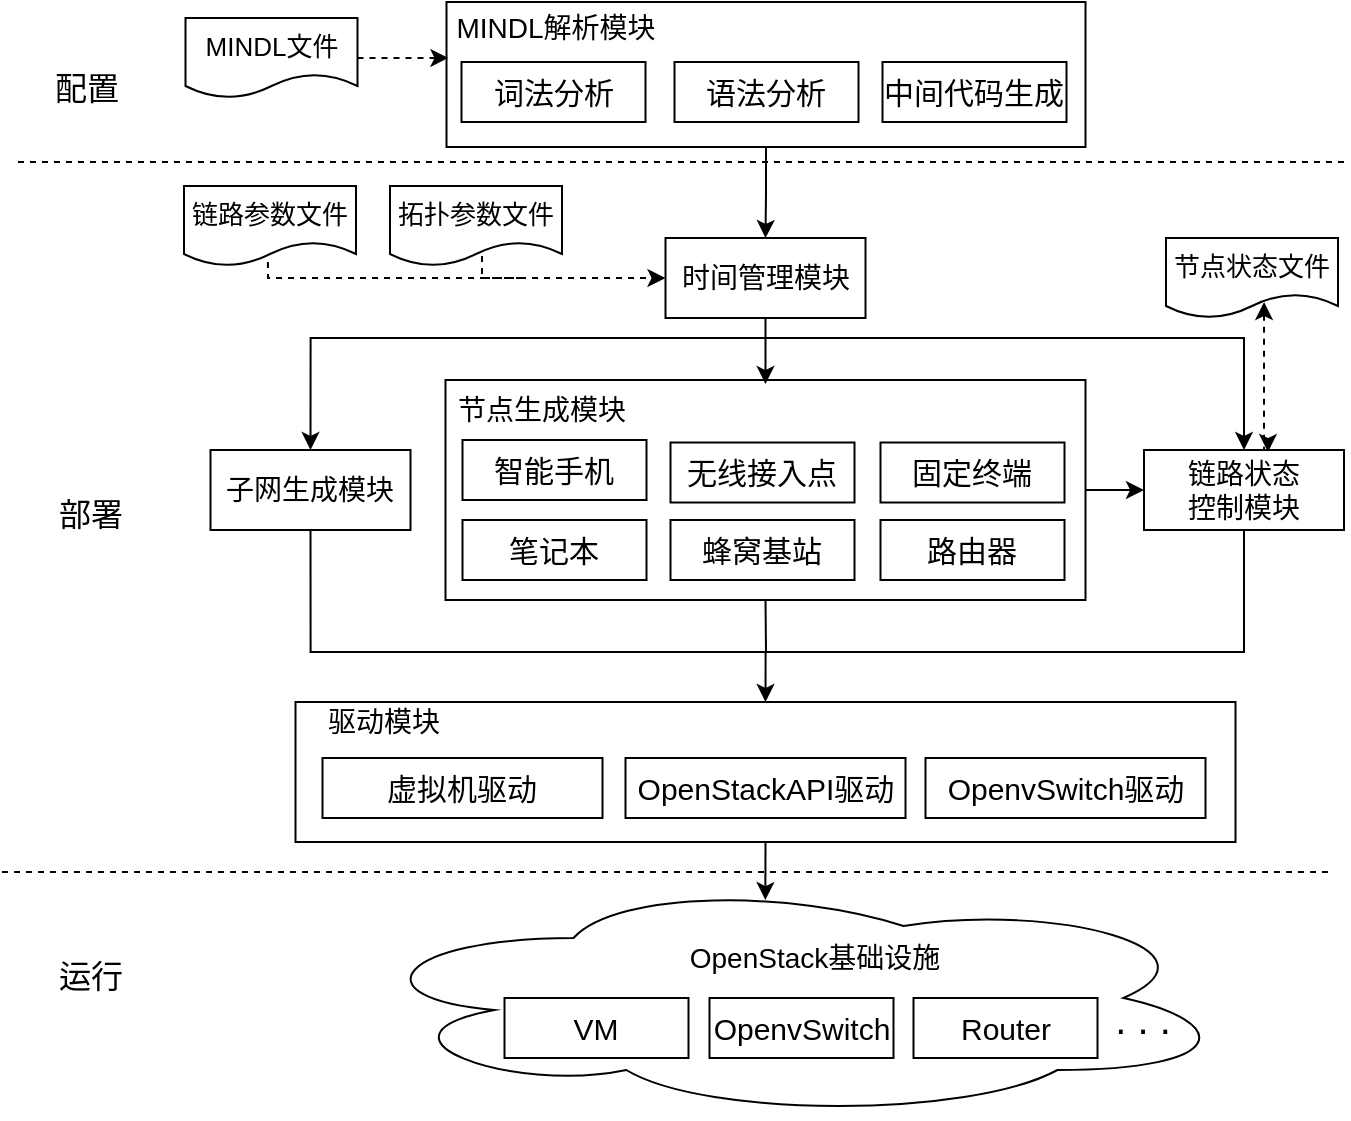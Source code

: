 <mxfile version="12.9.4" type="github" pages="3">
  <diagram id="0fftqB5SDdim5vXBRDft" name="原型系统架构">
    <mxGraphModel dx="1773" dy="467" grid="0" gridSize="10" guides="1" tooltips="1" connect="1" arrows="1" fold="1" page="1" pageScale="1" pageWidth="827" pageHeight="1169" math="0" shadow="0">
      <root>
        <mxCell id="uDjTmPQQSBD_klyHRm6x-0" />
        <mxCell id="uDjTmPQQSBD_klyHRm6x-1" parent="uDjTmPQQSBD_klyHRm6x-0" />
        <mxCell id="mweEFtc_OPY3hvF9jhtb-4" value="30" style="rounded=0;whiteSpace=wrap;html=1;" parent="uDjTmPQQSBD_klyHRm6x-1" vertex="1">
          <mxGeometry x="1.25" y="287" width="319.5" height="72.5" as="geometry" />
        </mxCell>
        <mxCell id="f7dFB7Q2NZbKy9rVOQps-11" value="&lt;font style=&quot;font-size: 14px;&quot;&gt;MINDL解析模块&lt;/font&gt;" style="text;html=1;strokeColor=none;fillColor=none;align=center;verticalAlign=middle;whiteSpace=wrap;rounded=0;fontSize=14;" parent="uDjTmPQQSBD_klyHRm6x-1" vertex="1">
          <mxGeometry x="1.25" y="290" width="110" height="20" as="geometry" />
        </mxCell>
        <mxCell id="f7dFB7Q2NZbKy9rVOQps-12" value="&lt;span style=&quot;font-size: 15px&quot;&gt;词法分析&lt;/span&gt;" style="rounded=0;whiteSpace=wrap;html=1;" parent="uDjTmPQQSBD_klyHRm6x-1" vertex="1">
          <mxGeometry x="8.75" y="317" width="92" height="30" as="geometry" />
        </mxCell>
        <mxCell id="f7dFB7Q2NZbKy9rVOQps-13" value="&lt;span style=&quot;font-size: 15px&quot;&gt;语法分析&lt;/span&gt;" style="rounded=0;whiteSpace=wrap;html=1;" parent="uDjTmPQQSBD_klyHRm6x-1" vertex="1">
          <mxGeometry x="115.25" y="317" width="92" height="30" as="geometry" />
        </mxCell>
        <mxCell id="f7dFB7Q2NZbKy9rVOQps-14" value="&lt;span style=&quot;font-size: 15px&quot;&gt;中间代码生成&lt;/span&gt;" style="rounded=0;whiteSpace=wrap;html=1;" parent="uDjTmPQQSBD_klyHRm6x-1" vertex="1">
          <mxGeometry x="219.25" y="317" width="92" height="30" as="geometry" />
        </mxCell>
        <mxCell id="7mkOXnwgCXkOqVYvT2A3-25" style="edgeStyle=orthogonalEdgeStyle;rounded=0;orthogonalLoop=1;jettySize=auto;html=1;exitX=1;exitY=0.5;exitDx=0;exitDy=0;entryX=0;entryY=0.5;entryDx=0;entryDy=0;" parent="uDjTmPQQSBD_klyHRm6x-1" source="izRDwZDjz-BiOcL_oanG-0" target="mweEFtc_OPY3hvF9jhtb-24" edge="1">
          <mxGeometry relative="1" as="geometry" />
        </mxCell>
        <mxCell id="7mkOXnwgCXkOqVYvT2A3-54" style="edgeStyle=orthogonalEdgeStyle;rounded=0;orthogonalLoop=1;jettySize=auto;html=1;exitX=0.5;exitY=1;exitDx=0;exitDy=0;startArrow=none;startFill=0;endArrow=none;endFill=0;fontSize=13;" parent="uDjTmPQQSBD_klyHRm6x-1" source="izRDwZDjz-BiOcL_oanG-0" edge="1">
          <mxGeometry relative="1" as="geometry">
            <mxPoint x="161" y="612" as="targetPoint" />
          </mxGeometry>
        </mxCell>
        <mxCell id="izRDwZDjz-BiOcL_oanG-0" value="" style="rounded=0;whiteSpace=wrap;html=1;" parent="uDjTmPQQSBD_klyHRm6x-1" vertex="1">
          <mxGeometry x="0.75" y="476" width="320" height="110" as="geometry" />
        </mxCell>
        <mxCell id="7mkOXnwgCXkOqVYvT2A3-60" style="edgeStyle=orthogonalEdgeStyle;rounded=0;orthogonalLoop=1;jettySize=auto;html=1;exitX=0.5;exitY=1;exitDx=0;exitDy=0;entryX=0.5;entryY=0;entryDx=0;entryDy=0;startArrow=none;startFill=0;endArrow=classic;endFill=1;fontSize=13;" parent="uDjTmPQQSBD_klyHRm6x-1" source="izRDwZDjz-BiOcL_oanG-1" target="mweEFtc_OPY3hvF9jhtb-28" edge="1">
          <mxGeometry relative="1" as="geometry">
            <Array as="points">
              <mxPoint x="-67" y="612" />
              <mxPoint x="161" y="612" />
            </Array>
          </mxGeometry>
        </mxCell>
        <mxCell id="izRDwZDjz-BiOcL_oanG-1" value="子网生成模块" style="rounded=0;whiteSpace=wrap;html=1;fontSize=14;" parent="uDjTmPQQSBD_klyHRm6x-1" vertex="1">
          <mxGeometry x="-116.75" y="511" width="100" height="40" as="geometry" />
        </mxCell>
        <mxCell id="7mkOXnwgCXkOqVYvT2A3-39" style="edgeStyle=orthogonalEdgeStyle;rounded=0;orthogonalLoop=1;jettySize=auto;html=1;exitX=0.488;exitY=0.95;exitDx=0;exitDy=0;dashed=1;fontSize=13;endArrow=none;endFill=0;exitPerimeter=0;" parent="uDjTmPQQSBD_klyHRm6x-1" source="mweEFtc_OPY3hvF9jhtb-6" edge="1">
          <mxGeometry relative="1" as="geometry">
            <mxPoint x="39" y="425" as="targetPoint" />
            <mxPoint x="-48" y="425" as="sourcePoint" />
            <Array as="points">
              <mxPoint x="-88" y="425" />
            </Array>
          </mxGeometry>
        </mxCell>
        <mxCell id="mweEFtc_OPY3hvF9jhtb-6" value="链路参数文件" style="shape=document;whiteSpace=wrap;html=1;boundedLbl=1;fontSize=13;" parent="uDjTmPQQSBD_klyHRm6x-1" vertex="1">
          <mxGeometry x="-130" y="379" width="86" height="40" as="geometry" />
        </mxCell>
        <mxCell id="mweEFtc_OPY3hvF9jhtb-49" style="edgeStyle=orthogonalEdgeStyle;rounded=0;orthogonalLoop=1;jettySize=auto;html=1;exitX=1;exitY=0.5;exitDx=0;exitDy=0;entryX=0.003;entryY=0.386;entryDx=0;entryDy=0;entryPerimeter=0;fontSize=14;dashed=1;" parent="uDjTmPQQSBD_klyHRm6x-1" source="mweEFtc_OPY3hvF9jhtb-7" target="mweEFtc_OPY3hvF9jhtb-4" edge="1">
          <mxGeometry relative="1" as="geometry" />
        </mxCell>
        <mxCell id="mweEFtc_OPY3hvF9jhtb-7" value="&lt;font style=&quot;font-size: 13px;&quot;&gt;MINDL文件&lt;/font&gt;" style="shape=document;whiteSpace=wrap;html=1;boundedLbl=1;fontSize=13;" parent="uDjTmPQQSBD_klyHRm6x-1" vertex="1">
          <mxGeometry x="-129.25" y="295" width="86" height="40" as="geometry" />
        </mxCell>
        <mxCell id="7mkOXnwgCXkOqVYvT2A3-38" style="edgeStyle=orthogonalEdgeStyle;rounded=0;orthogonalLoop=1;jettySize=auto;html=1;exitX=0.535;exitY=0.875;exitDx=0;exitDy=0;entryX=0;entryY=0.5;entryDx=0;entryDy=0;dashed=1;fontSize=13;exitPerimeter=0;" parent="uDjTmPQQSBD_klyHRm6x-1" source="mweEFtc_OPY3hvF9jhtb-9" target="mweEFtc_OPY3hvF9jhtb-23" edge="1">
          <mxGeometry relative="1" as="geometry">
            <Array as="points">
              <mxPoint x="19" y="425" />
            </Array>
          </mxGeometry>
        </mxCell>
        <mxCell id="mweEFtc_OPY3hvF9jhtb-9" value="拓扑参数文件" style="shape=document;whiteSpace=wrap;html=1;boundedLbl=1;fontSize=13;" parent="uDjTmPQQSBD_klyHRm6x-1" vertex="1">
          <mxGeometry x="-27" y="379" width="86" height="40" as="geometry" />
        </mxCell>
        <mxCell id="mweEFtc_OPY3hvF9jhtb-11" value="&lt;span style=&quot;font-size: 15px&quot;&gt;固定终端&lt;/span&gt;" style="rounded=0;whiteSpace=wrap;html=1;" parent="uDjTmPQQSBD_klyHRm6x-1" vertex="1">
          <mxGeometry x="218.25" y="507.25" width="92" height="30" as="geometry" />
        </mxCell>
        <mxCell id="mweEFtc_OPY3hvF9jhtb-12" value="&lt;span style=&quot;font-size: 15px&quot;&gt;智能手机&lt;/span&gt;" style="rounded=0;whiteSpace=wrap;html=1;" parent="uDjTmPQQSBD_klyHRm6x-1" vertex="1">
          <mxGeometry x="9.25" y="506" width="92" height="30" as="geometry" />
        </mxCell>
        <mxCell id="mweEFtc_OPY3hvF9jhtb-13" value="&lt;span style=&quot;font-size: 15px&quot;&gt;笔记本&lt;/span&gt;" style="rounded=0;whiteSpace=wrap;html=1;" parent="uDjTmPQQSBD_klyHRm6x-1" vertex="1">
          <mxGeometry x="9.25" y="546" width="92" height="30" as="geometry" />
        </mxCell>
        <mxCell id="mweEFtc_OPY3hvF9jhtb-14" value="&lt;span style=&quot;font-size: 15px&quot;&gt;路由器&lt;/span&gt;" style="rounded=0;whiteSpace=wrap;html=1;" parent="uDjTmPQQSBD_klyHRm6x-1" vertex="1">
          <mxGeometry x="218.25" y="546" width="92" height="30" as="geometry" />
        </mxCell>
        <mxCell id="mweEFtc_OPY3hvF9jhtb-15" value="&lt;span style=&quot;font-size: 15px&quot;&gt;无线接入点&lt;/span&gt;" style="rounded=0;whiteSpace=wrap;html=1;" parent="uDjTmPQQSBD_klyHRm6x-1" vertex="1">
          <mxGeometry x="113.25" y="507.25" width="92" height="30" as="geometry" />
        </mxCell>
        <mxCell id="mweEFtc_OPY3hvF9jhtb-16" value="&lt;span style=&quot;font-size: 15px&quot;&gt;蜂窝基站&lt;/span&gt;" style="rounded=0;whiteSpace=wrap;html=1;" parent="uDjTmPQQSBD_klyHRm6x-1" vertex="1">
          <mxGeometry x="113.25" y="546" width="92" height="30" as="geometry" />
        </mxCell>
        <mxCell id="mweEFtc_OPY3hvF9jhtb-20" value="&lt;font style=&quot;font-size: 14px&quot;&gt;节点生成模块&lt;/font&gt;" style="text;html=1;strokeColor=none;fillColor=none;align=center;verticalAlign=middle;whiteSpace=wrap;rounded=0;" parent="uDjTmPQQSBD_klyHRm6x-1" vertex="1">
          <mxGeometry x="3.75" y="481" width="90" height="20" as="geometry" />
        </mxCell>
        <mxCell id="7mkOXnwgCXkOqVYvT2A3-28" style="edgeStyle=orthogonalEdgeStyle;rounded=0;orthogonalLoop=1;jettySize=auto;html=1;entryX=0.5;entryY=0;entryDx=0;entryDy=0;" parent="uDjTmPQQSBD_klyHRm6x-1" target="izRDwZDjz-BiOcL_oanG-1" edge="1">
          <mxGeometry relative="1" as="geometry">
            <mxPoint x="280" y="455" as="sourcePoint" />
            <Array as="points">
              <mxPoint x="280.25" y="455" />
              <mxPoint x="-66.75" y="455" />
            </Array>
          </mxGeometry>
        </mxCell>
        <mxCell id="7mkOXnwgCXkOqVYvT2A3-42" style="edgeStyle=orthogonalEdgeStyle;rounded=0;orthogonalLoop=1;jettySize=auto;html=1;entryX=0.5;entryY=0;entryDx=0;entryDy=0;startArrow=none;startFill=0;endArrow=classic;endFill=1;fontSize=13;" parent="uDjTmPQQSBD_klyHRm6x-1" target="mweEFtc_OPY3hvF9jhtb-24" edge="1">
          <mxGeometry relative="1" as="geometry">
            <mxPoint x="280" y="455" as="sourcePoint" />
            <Array as="points">
              <mxPoint x="280.25" y="455" />
              <mxPoint x="400.25" y="455" />
            </Array>
          </mxGeometry>
        </mxCell>
        <mxCell id="mweEFtc_OPY3hvF9jhtb-23" value="时间管理模块" style="rounded=0;whiteSpace=wrap;html=1;fontSize=14;" parent="uDjTmPQQSBD_klyHRm6x-1" vertex="1">
          <mxGeometry x="110.75" y="405" width="100" height="40" as="geometry" />
        </mxCell>
        <mxCell id="7mkOXnwgCXkOqVYvT2A3-33" style="edgeStyle=orthogonalEdgeStyle;rounded=0;orthogonalLoop=1;jettySize=auto;html=1;exitX=0.62;exitY=0.025;exitDx=0;exitDy=0;entryX=0.57;entryY=0.8;entryDx=0;entryDy=0;fontSize=13;dashed=1;startArrow=classic;startFill=1;entryPerimeter=0;exitPerimeter=0;" parent="uDjTmPQQSBD_klyHRm6x-1" source="mweEFtc_OPY3hvF9jhtb-24" target="7mkOXnwgCXkOqVYvT2A3-4" edge="1">
          <mxGeometry relative="1" as="geometry">
            <Array as="points">
              <mxPoint x="412" y="511" />
              <mxPoint x="410" y="511" />
            </Array>
          </mxGeometry>
        </mxCell>
        <mxCell id="7mkOXnwgCXkOqVYvT2A3-55" style="edgeStyle=orthogonalEdgeStyle;rounded=0;orthogonalLoop=1;jettySize=auto;html=1;exitX=0.5;exitY=1;exitDx=0;exitDy=0;startArrow=none;startFill=0;endArrow=none;endFill=0;fontSize=13;" parent="uDjTmPQQSBD_klyHRm6x-1" source="mweEFtc_OPY3hvF9jhtb-24" edge="1">
          <mxGeometry relative="1" as="geometry">
            <mxPoint x="161" y="612" as="targetPoint" />
            <Array as="points">
              <mxPoint x="400" y="612" />
            </Array>
          </mxGeometry>
        </mxCell>
        <mxCell id="mweEFtc_OPY3hvF9jhtb-24" value="链路状态&lt;br&gt;控制模块" style="rounded=0;whiteSpace=wrap;html=1;fontSize=14;" parent="uDjTmPQQSBD_klyHRm6x-1" vertex="1">
          <mxGeometry x="350" y="511" width="100" height="40" as="geometry" />
        </mxCell>
        <mxCell id="mweEFtc_OPY3hvF9jhtb-27" style="edgeStyle=orthogonalEdgeStyle;rounded=0;orthogonalLoop=1;jettySize=auto;html=1;exitX=0.5;exitY=1;exitDx=0;exitDy=0;fontSize=14;" parent="uDjTmPQQSBD_klyHRm6x-1" source="mweEFtc_OPY3hvF9jhtb-24" target="mweEFtc_OPY3hvF9jhtb-24" edge="1">
          <mxGeometry relative="1" as="geometry" />
        </mxCell>
        <mxCell id="mweEFtc_OPY3hvF9jhtb-59" style="edgeStyle=orthogonalEdgeStyle;rounded=0;orthogonalLoop=1;jettySize=auto;html=1;exitX=0.5;exitY=1;exitDx=0;exitDy=0;entryX=0.468;entryY=0.092;entryDx=0;entryDy=0;entryPerimeter=0;endArrow=classic;endFill=1;fontSize=14;" parent="uDjTmPQQSBD_klyHRm6x-1" source="mweEFtc_OPY3hvF9jhtb-28" target="mweEFtc_OPY3hvF9jhtb-33" edge="1">
          <mxGeometry relative="1" as="geometry" />
        </mxCell>
        <mxCell id="mweEFtc_OPY3hvF9jhtb-28" value="" style="rounded=0;whiteSpace=wrap;html=1;" parent="uDjTmPQQSBD_klyHRm6x-1" vertex="1">
          <mxGeometry x="-74.25" y="637" width="470" height="70" as="geometry" />
        </mxCell>
        <mxCell id="mweEFtc_OPY3hvF9jhtb-29" value="&lt;span style=&quot;font-size: 15px&quot;&gt;虚拟机驱动&lt;/span&gt;" style="rounded=0;whiteSpace=wrap;html=1;" parent="uDjTmPQQSBD_klyHRm6x-1" vertex="1">
          <mxGeometry x="-60.75" y="665" width="140" height="30" as="geometry" />
        </mxCell>
        <mxCell id="mweEFtc_OPY3hvF9jhtb-30" value="&lt;span style=&quot;font-size: 15px&quot;&gt;OpenStackAPI驱动&lt;/span&gt;" style="rounded=0;whiteSpace=wrap;html=1;" parent="uDjTmPQQSBD_klyHRm6x-1" vertex="1">
          <mxGeometry x="90.75" y="665" width="140" height="30" as="geometry" />
        </mxCell>
        <mxCell id="mweEFtc_OPY3hvF9jhtb-31" value="&lt;span style=&quot;font-size: 15px&quot;&gt;OpenvSwitch驱动&lt;br&gt;&lt;/span&gt;" style="rounded=0;whiteSpace=wrap;html=1;" parent="uDjTmPQQSBD_klyHRm6x-1" vertex="1">
          <mxGeometry x="240.75" y="665" width="140" height="30" as="geometry" />
        </mxCell>
        <mxCell id="mweEFtc_OPY3hvF9jhtb-32" value="&lt;font style=&quot;font-size: 14px&quot;&gt;驱动模块&lt;/font&gt;" style="text;html=1;strokeColor=none;fillColor=none;align=center;verticalAlign=middle;whiteSpace=wrap;rounded=0;" parent="uDjTmPQQSBD_klyHRm6x-1" vertex="1">
          <mxGeometry x="-75.25" y="637" width="90" height="20" as="geometry" />
        </mxCell>
        <mxCell id="mweEFtc_OPY3hvF9jhtb-33" value="" style="ellipse;shape=cloud;whiteSpace=wrap;html=1;fontSize=14;" parent="uDjTmPQQSBD_klyHRm6x-1" vertex="1">
          <mxGeometry x="-45.25" y="725" width="440" height="120" as="geometry" />
        </mxCell>
        <mxCell id="mweEFtc_OPY3hvF9jhtb-34" value="OpenStack基础设施" style="text;html=1;align=center;verticalAlign=middle;resizable=0;points=[];autosize=1;fontSize=14;" parent="uDjTmPQQSBD_klyHRm6x-1" vertex="1">
          <mxGeometry x="114.75" y="755" width="140" height="20" as="geometry" />
        </mxCell>
        <mxCell id="mweEFtc_OPY3hvF9jhtb-35" value="&lt;span style=&quot;font-size: 15px&quot;&gt;VM&lt;/span&gt;" style="rounded=0;whiteSpace=wrap;html=1;" parent="uDjTmPQQSBD_klyHRm6x-1" vertex="1">
          <mxGeometry x="30.25" y="785" width="92" height="30" as="geometry" />
        </mxCell>
        <mxCell id="mweEFtc_OPY3hvF9jhtb-36" value="&lt;span style=&quot;font-size: 15px&quot;&gt;OpenvSwitch&lt;/span&gt;" style="rounded=0;whiteSpace=wrap;html=1;" parent="uDjTmPQQSBD_klyHRm6x-1" vertex="1">
          <mxGeometry x="132.75" y="785" width="92" height="30" as="geometry" />
        </mxCell>
        <mxCell id="mweEFtc_OPY3hvF9jhtb-37" value="&lt;span style=&quot;font-size: 15px&quot;&gt;Router&lt;/span&gt;" style="rounded=0;whiteSpace=wrap;html=1;" parent="uDjTmPQQSBD_klyHRm6x-1" vertex="1">
          <mxGeometry x="234.75" y="785" width="92" height="30" as="geometry" />
        </mxCell>
        <mxCell id="mweEFtc_OPY3hvF9jhtb-38" value="&lt;font style=&quot;font-size: 20px&quot;&gt;. . .&lt;/font&gt;" style="text;html=1;align=center;verticalAlign=middle;resizable=0;points=[];autosize=1;fontSize=14;" parent="uDjTmPQQSBD_klyHRm6x-1" vertex="1">
          <mxGeometry x="328.75" y="785" width="40" height="20" as="geometry" />
        </mxCell>
        <mxCell id="7mkOXnwgCXkOqVYvT2A3-4" value="节点状态文件" style="shape=document;whiteSpace=wrap;html=1;boundedLbl=1;fontSize=13;" parent="uDjTmPQQSBD_klyHRm6x-1" vertex="1">
          <mxGeometry x="361" y="405" width="86" height="40" as="geometry" />
        </mxCell>
        <mxCell id="7mkOXnwgCXkOqVYvT2A3-27" style="edgeStyle=orthogonalEdgeStyle;rounded=0;orthogonalLoop=1;jettySize=auto;html=1;exitX=0.5;exitY=1;exitDx=0;exitDy=0;entryX=0.5;entryY=0;entryDx=0;entryDy=0;" parent="uDjTmPQQSBD_klyHRm6x-1" source="mweEFtc_OPY3hvF9jhtb-4" target="mweEFtc_OPY3hvF9jhtb-23" edge="1">
          <mxGeometry relative="1" as="geometry">
            <mxPoint x="163.5" y="384" as="sourcePoint" />
          </mxGeometry>
        </mxCell>
        <mxCell id="7mkOXnwgCXkOqVYvT2A3-45" value="" style="endArrow=classic;html=1;fontSize=13;entryX=0.5;entryY=0;entryDx=0;entryDy=0;exitX=0.5;exitY=1;exitDx=0;exitDy=0;" parent="uDjTmPQQSBD_klyHRm6x-1" source="mweEFtc_OPY3hvF9jhtb-23" edge="1">
          <mxGeometry width="50" height="50" relative="1" as="geometry">
            <mxPoint x="161.25" y="455" as="sourcePoint" />
            <mxPoint x="160.75" y="478" as="targetPoint" />
          </mxGeometry>
        </mxCell>
        <mxCell id="7mkOXnwgCXkOqVYvT2A3-52" value="" style="endArrow=none;dashed=1;html=1;fontSize=13;" parent="uDjTmPQQSBD_klyHRm6x-1" edge="1">
          <mxGeometry width="50" height="50" relative="1" as="geometry">
            <mxPoint x="-213" y="367" as="sourcePoint" />
            <mxPoint x="451" y="367" as="targetPoint" />
          </mxGeometry>
        </mxCell>
        <mxCell id="7mkOXnwgCXkOqVYvT2A3-53" value="" style="endArrow=none;dashed=1;html=1;fontSize=13;" parent="uDjTmPQQSBD_klyHRm6x-1" edge="1">
          <mxGeometry width="50" height="50" relative="1" as="geometry">
            <mxPoint x="-221" y="722" as="sourcePoint" />
            <mxPoint x="443" y="722" as="targetPoint" />
          </mxGeometry>
        </mxCell>
        <mxCell id="7mkOXnwgCXkOqVYvT2A3-56" value="&lt;font style=&quot;font-size: 16px&quot;&gt;配置&lt;/font&gt;" style="text;html=1;align=center;verticalAlign=middle;resizable=0;points=[];autosize=1;fontSize=13;" parent="uDjTmPQQSBD_klyHRm6x-1" vertex="1">
          <mxGeometry x="-200" y="319" width="42" height="21" as="geometry" />
        </mxCell>
        <mxCell id="7mkOXnwgCXkOqVYvT2A3-57" value="&lt;font style=&quot;font-size: 16px&quot;&gt;部署&lt;/font&gt;" style="text;html=1;align=center;verticalAlign=middle;resizable=0;points=[];autosize=1;fontSize=13;" parent="uDjTmPQQSBD_klyHRm6x-1" vertex="1">
          <mxGeometry x="-198" y="532" width="42" height="21" as="geometry" />
        </mxCell>
        <mxCell id="7mkOXnwgCXkOqVYvT2A3-58" value="&lt;font style=&quot;font-size: 16px&quot;&gt;运行&lt;/font&gt;" style="text;html=1;align=center;verticalAlign=middle;resizable=0;points=[];autosize=1;fontSize=13;" parent="uDjTmPQQSBD_klyHRm6x-1" vertex="1">
          <mxGeometry x="-198" y="763" width="42" height="21" as="geometry" />
        </mxCell>
      </root>
    </mxGraphModel>
  </diagram>
  <diagram id="wFybjqzuRoPJx30oaoKm" name="仿真平台层次结构">
    <mxGraphModel dx="946" dy="467" grid="1" gridSize="10" guides="1" tooltips="1" connect="1" arrows="1" fold="1" page="1" pageScale="1" pageWidth="827" pageHeight="1169" math="0" shadow="0">
      <root>
        <mxCell id="S2B2vpb7MruIjo4d-82o-0" />
        <mxCell id="S2B2vpb7MruIjo4d-82o-1" parent="S2B2vpb7MruIjo4d-82o-0" />
        <mxCell id="S2B2vpb7MruIjo4d-82o-2" value="&lt;span style=&quot;white-space: normal&quot;&gt;&lt;font style=&quot;font-size: 14px&quot;&gt;仿真测试层&lt;/font&gt;&lt;/span&gt;" style="rounded=1;whiteSpace=wrap;html=1;" parent="S2B2vpb7MruIjo4d-82o-1" vertex="1">
          <mxGeometry x="350" y="260" width="210" height="50" as="geometry" />
        </mxCell>
        <mxCell id="S2B2vpb7MruIjo4d-82o-3" value="&lt;span style=&quot;white-space: normal&quot;&gt;&lt;font style=&quot;font-size: 14px&quot;&gt;物理资源层&lt;/font&gt;&lt;/span&gt;" style="rounded=1;whiteSpace=wrap;html=1;" parent="S2B2vpb7MruIjo4d-82o-1" vertex="1">
          <mxGeometry x="350" y="530" width="210" height="50" as="geometry" />
        </mxCell>
        <mxCell id="S2B2vpb7MruIjo4d-82o-4" value="&lt;font style=&quot;font-size: 14px&quot;&gt;云资源管理层&lt;/font&gt;" style="rounded=1;whiteSpace=wrap;html=1;" parent="S2B2vpb7MruIjo4d-82o-1" vertex="1">
          <mxGeometry x="350" y="350" width="210" height="50" as="geometry" />
        </mxCell>
        <mxCell id="S2B2vpb7MruIjo4d-82o-5" value="&lt;span style=&quot;white-space: normal&quot;&gt;&lt;font style=&quot;font-size: 14px&quot;&gt;虚拟资源层&lt;/font&gt;&lt;/span&gt;" style="rounded=1;whiteSpace=wrap;html=1;" parent="S2B2vpb7MruIjo4d-82o-1" vertex="1">
          <mxGeometry x="350" y="440" width="210" height="50" as="geometry" />
        </mxCell>
        <mxCell id="S2B2vpb7MruIjo4d-82o-6" value="" style="shape=flexArrow;endArrow=classic;html=1;" parent="S2B2vpb7MruIjo4d-82o-1" edge="1">
          <mxGeometry width="50" height="50" relative="1" as="geometry">
            <mxPoint x="455" y="310" as="sourcePoint" />
            <mxPoint x="455" y="350" as="targetPoint" />
          </mxGeometry>
        </mxCell>
        <mxCell id="S2B2vpb7MruIjo4d-82o-7" value="" style="shape=flexArrow;endArrow=classic;html=1;" parent="S2B2vpb7MruIjo4d-82o-1" edge="1">
          <mxGeometry width="50" height="50" relative="1" as="geometry">
            <mxPoint x="455" y="490" as="sourcePoint" />
            <mxPoint x="455" y="530" as="targetPoint" />
          </mxGeometry>
        </mxCell>
        <mxCell id="S2B2vpb7MruIjo4d-82o-8" value="" style="shape=flexArrow;endArrow=classic;html=1;" parent="S2B2vpb7MruIjo4d-82o-1" edge="1">
          <mxGeometry width="50" height="50" relative="1" as="geometry">
            <mxPoint x="454" y="400" as="sourcePoint" />
            <mxPoint x="454" y="440" as="targetPoint" />
          </mxGeometry>
        </mxCell>
      </root>
    </mxGraphModel>
  </diagram>
  <diagram id="TnboL7AlZysuTYNZ4BPE" name="时间管理模块示意图">
    <mxGraphModel dx="946" dy="467" grid="0" gridSize="10" guides="1" tooltips="1" connect="1" arrows="1" fold="1" page="1" pageScale="1" pageWidth="827" pageHeight="1169" math="0" shadow="0">
      <root>
        <mxCell id="tULIL3cNyuyquKEQ7DQc-0" />
        <mxCell id="tULIL3cNyuyquKEQ7DQc-1" parent="tULIL3cNyuyquKEQ7DQc-0" />
        <mxCell id="tULIL3cNyuyquKEQ7DQc-2" value="&lt;font style=&quot;font-size: 14px&quot;&gt;t=t0, t1, t2,&lt;/font&gt;" style="text;html=1;align=center;verticalAlign=middle;resizable=0;points=[];autosize=1;fontSize=14;" vertex="1" parent="tULIL3cNyuyquKEQ7DQc-1">
          <mxGeometry x="230" y="287" width="80" height="20" as="geometry" />
        </mxCell>
        <mxCell id="tULIL3cNyuyquKEQ7DQc-3" value="&lt;font style=&quot;font-size: 14px&quot;&gt;t=tn&lt;/font&gt;" style="text;html=1;align=center;verticalAlign=middle;resizable=0;points=[];autosize=1;fontSize=14;" vertex="1" parent="tULIL3cNyuyquKEQ7DQc-1">
          <mxGeometry x="540" y="290" width="40" height="20" as="geometry" />
        </mxCell>
        <mxCell id="tULIL3cNyuyquKEQ7DQc-4" value="&lt;font style=&quot;font-size: 15px&quot;&gt;. . .&lt;/font&gt;" style="text;html=1;align=center;verticalAlign=middle;resizable=0;points=[];autosize=1;fontSize=14;" vertex="1" parent="tULIL3cNyuyquKEQ7DQc-1">
          <mxGeometry x="300" y="280" width="40" height="20" as="geometry" />
        </mxCell>
        <mxCell id="tULIL3cNyuyquKEQ7DQc-5" value="" style="endArrow=classic;html=1;fontSize=14;" edge="1" parent="tULIL3cNyuyquKEQ7DQc-1">
          <mxGeometry width="50" height="50" relative="1" as="geometry">
            <mxPoint x="360" y="213" as="sourcePoint" />
            <mxPoint x="360" y="253" as="targetPoint" />
          </mxGeometry>
        </mxCell>
        <mxCell id="tULIL3cNyuyquKEQ7DQc-6" value="固定时间间隔&lt;br&gt;触发链路状态变化" style="text;html=1;align=center;verticalAlign=middle;resizable=0;points=[];autosize=1;fontSize=14;" vertex="1" parent="tULIL3cNyuyquKEQ7DQc-1">
          <mxGeometry x="295" y="173" width="130" height="40" as="geometry" />
        </mxCell>
        <mxCell id="tULIL3cNyuyquKEQ7DQc-7" value="" style="endArrow=classic;html=1;fontSize=14;" edge="1" parent="tULIL3cNyuyquKEQ7DQc-1">
          <mxGeometry width="50" height="50" relative="1" as="geometry">
            <mxPoint x="260" y="213" as="sourcePoint" />
            <mxPoint x="260" y="253" as="targetPoint" />
          </mxGeometry>
        </mxCell>
        <mxCell id="tULIL3cNyuyquKEQ7DQc-8" value="仿真开始&lt;br&gt;生成初始拓扑" style="text;html=1;align=center;verticalAlign=middle;resizable=0;points=[];autosize=1;fontSize=14;" vertex="1" parent="tULIL3cNyuyquKEQ7DQc-1">
          <mxGeometry x="210" y="173" width="100" height="40" as="geometry" />
        </mxCell>
        <mxCell id="tULIL3cNyuyquKEQ7DQc-9" value="" style="endArrow=classic;html=1;strokeWidth=1;fontSize=14;" edge="1" parent="tULIL3cNyuyquKEQ7DQc-1">
          <mxGeometry width="50" height="50" relative="1" as="geometry">
            <mxPoint x="472" y="213" as="sourcePoint" />
            <mxPoint x="472" y="252" as="targetPoint" />
          </mxGeometry>
        </mxCell>
        <mxCell id="tULIL3cNyuyquKEQ7DQc-10" value="用户指定时刻&lt;br&gt;发生网络行为" style="text;html=1;align=center;verticalAlign=middle;resizable=0;points=[];autosize=1;fontSize=14;" vertex="1" parent="tULIL3cNyuyquKEQ7DQc-1">
          <mxGeometry x="425" y="173" width="100" height="40" as="geometry" />
        </mxCell>
        <mxCell id="tULIL3cNyuyquKEQ7DQc-11" value="" style="endArrow=classic;html=1;strokeWidth=1;fontSize=14;endFill=1;" edge="1" parent="tULIL3cNyuyquKEQ7DQc-1">
          <mxGeometry width="50" height="50" relative="1" as="geometry">
            <mxPoint x="240" y="280" as="sourcePoint" />
            <mxPoint x="610" y="280" as="targetPoint" />
          </mxGeometry>
        </mxCell>
        <mxCell id="tULIL3cNyuyquKEQ7DQc-12" value="" style="endArrow=none;html=1;strokeWidth=1;fontSize=14;" edge="1" parent="tULIL3cNyuyquKEQ7DQc-1">
          <mxGeometry width="50" height="50" relative="1" as="geometry">
            <mxPoint x="259.5" y="280" as="sourcePoint" />
            <mxPoint x="259.5" y="260" as="targetPoint" />
          </mxGeometry>
        </mxCell>
        <mxCell id="tULIL3cNyuyquKEQ7DQc-13" value="" style="endArrow=none;html=1;strokeWidth=1;fontSize=14;" edge="1" parent="tULIL3cNyuyquKEQ7DQc-1">
          <mxGeometry width="50" height="50" relative="1" as="geometry">
            <mxPoint x="279.5" y="280" as="sourcePoint" />
            <mxPoint x="279.5" y="260" as="targetPoint" />
          </mxGeometry>
        </mxCell>
        <mxCell id="tULIL3cNyuyquKEQ7DQc-14" value="" style="endArrow=none;html=1;strokeWidth=1;fontSize=14;" edge="1" parent="tULIL3cNyuyquKEQ7DQc-1">
          <mxGeometry width="50" height="50" relative="1" as="geometry">
            <mxPoint x="298" y="280" as="sourcePoint" />
            <mxPoint x="298" y="260" as="targetPoint" />
          </mxGeometry>
        </mxCell>
        <mxCell id="tULIL3cNyuyquKEQ7DQc-15" value="" style="endArrow=none;html=1;strokeWidth=1;fontSize=14;" edge="1" parent="tULIL3cNyuyquKEQ7DQc-1">
          <mxGeometry width="50" height="50" relative="1" as="geometry">
            <mxPoint x="319" y="280" as="sourcePoint" />
            <mxPoint x="319" y="260" as="targetPoint" />
          </mxGeometry>
        </mxCell>
        <mxCell id="tULIL3cNyuyquKEQ7DQc-16" value="" style="endArrow=none;html=1;strokeWidth=1;fontSize=14;" edge="1" parent="tULIL3cNyuyquKEQ7DQc-1">
          <mxGeometry width="50" height="50" relative="1" as="geometry">
            <mxPoint x="338.5" y="280" as="sourcePoint" />
            <mxPoint x="338.5" y="260" as="targetPoint" />
          </mxGeometry>
        </mxCell>
        <mxCell id="tULIL3cNyuyquKEQ7DQc-17" value="" style="endArrow=none;html=1;strokeWidth=1;fontSize=14;" edge="1" parent="tULIL3cNyuyquKEQ7DQc-1">
          <mxGeometry width="50" height="50" relative="1" as="geometry">
            <mxPoint x="358.5" y="280" as="sourcePoint" />
            <mxPoint x="358.5" y="260" as="targetPoint" />
          </mxGeometry>
        </mxCell>
        <mxCell id="tULIL3cNyuyquKEQ7DQc-18" value="" style="endArrow=none;html=1;strokeWidth=1;fontSize=14;" edge="1" parent="tULIL3cNyuyquKEQ7DQc-1">
          <mxGeometry width="50" height="50" relative="1" as="geometry">
            <mxPoint x="377" y="280" as="sourcePoint" />
            <mxPoint x="377" y="260" as="targetPoint" />
          </mxGeometry>
        </mxCell>
        <mxCell id="tULIL3cNyuyquKEQ7DQc-19" value="" style="endArrow=none;html=1;strokeWidth=1;fontSize=14;" edge="1" parent="tULIL3cNyuyquKEQ7DQc-1">
          <mxGeometry width="50" height="50" relative="1" as="geometry">
            <mxPoint x="398" y="280" as="sourcePoint" />
            <mxPoint x="398" y="260" as="targetPoint" />
          </mxGeometry>
        </mxCell>
        <mxCell id="tULIL3cNyuyquKEQ7DQc-20" value="" style="endArrow=none;html=1;strokeWidth=1;fontSize=14;" edge="1" parent="tULIL3cNyuyquKEQ7DQc-1">
          <mxGeometry width="50" height="50" relative="1" as="geometry">
            <mxPoint x="418.5" y="280" as="sourcePoint" />
            <mxPoint x="418.5" y="260" as="targetPoint" />
          </mxGeometry>
        </mxCell>
        <mxCell id="tULIL3cNyuyquKEQ7DQc-21" value="" style="endArrow=none;html=1;strokeWidth=1;fontSize=14;" edge="1" parent="tULIL3cNyuyquKEQ7DQc-1">
          <mxGeometry width="50" height="50" relative="1" as="geometry">
            <mxPoint x="438.5" y="280" as="sourcePoint" />
            <mxPoint x="438.5" y="260" as="targetPoint" />
          </mxGeometry>
        </mxCell>
        <mxCell id="tULIL3cNyuyquKEQ7DQc-22" value="" style="endArrow=none;html=1;strokeWidth=1;fontSize=14;" edge="1" parent="tULIL3cNyuyquKEQ7DQc-1">
          <mxGeometry width="50" height="50" relative="1" as="geometry">
            <mxPoint x="457" y="280" as="sourcePoint" />
            <mxPoint x="457" y="260" as="targetPoint" />
          </mxGeometry>
        </mxCell>
        <mxCell id="tULIL3cNyuyquKEQ7DQc-23" value="" style="endArrow=none;html=1;strokeWidth=1;fontSize=14;" edge="1" parent="tULIL3cNyuyquKEQ7DQc-1">
          <mxGeometry width="50" height="50" relative="1" as="geometry">
            <mxPoint x="478" y="280" as="sourcePoint" />
            <mxPoint x="478" y="260" as="targetPoint" />
          </mxGeometry>
        </mxCell>
        <mxCell id="tULIL3cNyuyquKEQ7DQc-24" value="" style="endArrow=none;html=1;strokeWidth=1;fontSize=14;" edge="1" parent="tULIL3cNyuyquKEQ7DQc-1">
          <mxGeometry width="50" height="50" relative="1" as="geometry">
            <mxPoint x="497.5" y="280" as="sourcePoint" />
            <mxPoint x="497.5" y="260" as="targetPoint" />
          </mxGeometry>
        </mxCell>
        <mxCell id="tULIL3cNyuyquKEQ7DQc-25" value="" style="endArrow=none;html=1;strokeWidth=1;fontSize=14;" edge="1" parent="tULIL3cNyuyquKEQ7DQc-1">
          <mxGeometry width="50" height="50" relative="1" as="geometry">
            <mxPoint x="517.5" y="280" as="sourcePoint" />
            <mxPoint x="517.5" y="260" as="targetPoint" />
          </mxGeometry>
        </mxCell>
        <mxCell id="tULIL3cNyuyquKEQ7DQc-26" value="" style="endArrow=none;html=1;strokeWidth=1;fontSize=14;" edge="1" parent="tULIL3cNyuyquKEQ7DQc-1">
          <mxGeometry width="50" height="50" relative="1" as="geometry">
            <mxPoint x="536" y="280" as="sourcePoint" />
            <mxPoint x="536" y="260" as="targetPoint" />
          </mxGeometry>
        </mxCell>
        <mxCell id="tULIL3cNyuyquKEQ7DQc-27" value="" style="endArrow=none;html=1;strokeWidth=1;fontSize=14;" edge="1" parent="tULIL3cNyuyquKEQ7DQc-1">
          <mxGeometry width="50" height="50" relative="1" as="geometry">
            <mxPoint x="557" y="280" as="sourcePoint" />
            <mxPoint x="557" y="260" as="targetPoint" />
          </mxGeometry>
        </mxCell>
        <mxCell id="tULIL3cNyuyquKEQ7DQc-28" value="" style="endArrow=classic;html=1;fontSize=14;" edge="1" parent="tULIL3cNyuyquKEQ7DQc-1">
          <mxGeometry width="50" height="50" relative="1" as="geometry">
            <mxPoint x="575" y="213" as="sourcePoint" />
            <mxPoint x="575" y="253" as="targetPoint" />
          </mxGeometry>
        </mxCell>
        <mxCell id="tULIL3cNyuyquKEQ7DQc-29" value="仿真结束" style="text;html=1;align=center;verticalAlign=middle;resizable=0;points=[];autosize=1;fontSize=14;" vertex="1" parent="tULIL3cNyuyquKEQ7DQc-1">
          <mxGeometry x="540" y="183" width="70" height="20" as="geometry" />
        </mxCell>
        <mxCell id="tULIL3cNyuyquKEQ7DQc-30" value="" style="endArrow=none;html=1;strokeWidth=1;fontSize=14;" edge="1" parent="tULIL3cNyuyquKEQ7DQc-1">
          <mxGeometry width="50" height="50" relative="1" as="geometry">
            <mxPoint x="574.5" y="280" as="sourcePoint" />
            <mxPoint x="574.5" y="260" as="targetPoint" />
          </mxGeometry>
        </mxCell>
        <mxCell id="tULIL3cNyuyquKEQ7DQc-31" value="" style="shape=flexArrow;endArrow=classic;html=1;strokeWidth=1;fontSize=14;" edge="1" parent="tULIL3cNyuyquKEQ7DQc-1">
          <mxGeometry width="50" height="50" relative="1" as="geometry">
            <mxPoint x="359.5" y="290" as="sourcePoint" />
            <mxPoint x="359.5" y="330" as="targetPoint" />
          </mxGeometry>
        </mxCell>
        <mxCell id="tULIL3cNyuyquKEQ7DQc-32" value="" style="shape=flexArrow;endArrow=classic;html=1;strokeWidth=1;fontSize=14;" edge="1" parent="tULIL3cNyuyquKEQ7DQc-1">
          <mxGeometry width="50" height="50" relative="1" as="geometry">
            <mxPoint x="472.5" y="290" as="sourcePoint" />
            <mxPoint x="472.5" y="330" as="targetPoint" />
          </mxGeometry>
        </mxCell>
        <mxCell id="tULIL3cNyuyquKEQ7DQc-33" value="" style="endArrow=none;dashed=1;html=1;strokeWidth=2;fontSize=14;dashPattern=1 1;" edge="1" parent="tULIL3cNyuyquKEQ7DQc-1">
          <mxGeometry width="50" height="50" relative="1" as="geometry">
            <mxPoint x="473" y="280" as="sourcePoint" />
            <mxPoint x="473" y="257" as="targetPoint" />
          </mxGeometry>
        </mxCell>
        <mxCell id="tULIL3cNyuyquKEQ7DQc-34" value="" style="endArrow=none;dashed=1;html=1;strokeWidth=2;fontSize=14;dashPattern=1 1;" edge="1" parent="tULIL3cNyuyquKEQ7DQc-1">
          <mxGeometry width="50" height="50" relative="1" as="geometry">
            <mxPoint x="420" y="430" as="sourcePoint" />
            <mxPoint x="460" y="430" as="targetPoint" />
          </mxGeometry>
        </mxCell>
        <mxCell id="tULIL3cNyuyquKEQ7DQc-35" value="" style="endArrow=none;html=1;strokeWidth=1;fontSize=14;" edge="1" parent="tULIL3cNyuyquKEQ7DQc-1">
          <mxGeometry width="50" height="50" relative="1" as="geometry">
            <mxPoint x="420" y="450" as="sourcePoint" />
            <mxPoint x="460" y="450" as="targetPoint" />
          </mxGeometry>
        </mxCell>
        <mxCell id="tULIL3cNyuyquKEQ7DQc-36" value="将该时刻任务加入队列" style="rounded=0;whiteSpace=wrap;html=1;fontSize=14;" vertex="1" parent="tULIL3cNyuyquKEQ7DQc-1">
          <mxGeometry x="339" y="340" width="150" height="40" as="geometry" />
        </mxCell>
        <mxCell id="tULIL3cNyuyquKEQ7DQc-37" value="时间流逝方向" style="text;html=1;align=center;verticalAlign=middle;resizable=0;points=[];autosize=1;fontSize=14;" vertex="1" parent="tULIL3cNyuyquKEQ7DQc-1">
          <mxGeometry x="575" y="287" width="100" height="20" as="geometry" />
        </mxCell>
        <mxCell id="tULIL3cNyuyquKEQ7DQc-38" value="用户指定发生网络行为的时刻" style="text;html=1;align=center;verticalAlign=middle;resizable=0;points=[];autosize=1;fontSize=14;" vertex="1" parent="tULIL3cNyuyquKEQ7DQc-1">
          <mxGeometry x="460" y="420" width="200" height="20" as="geometry" />
        </mxCell>
        <mxCell id="tULIL3cNyuyquKEQ7DQc-39" value="拓扑与链路参数文件参数变化时刻" style="text;html=1;align=center;verticalAlign=middle;resizable=0;points=[];autosize=1;fontSize=14;" vertex="1" parent="tULIL3cNyuyquKEQ7DQc-1">
          <mxGeometry x="460" y="440" width="230" height="20" as="geometry" />
        </mxCell>
        <mxCell id="tULIL3cNyuyquKEQ7DQc-40" value="" style="endArrow=none;dashed=1;html=1;strokeWidth=2;fontSize=14;dashPattern=1 1;" edge="1" parent="tULIL3cNyuyquKEQ7DQc-1">
          <mxGeometry width="50" height="50" relative="1" as="geometry">
            <mxPoint x="509" y="280" as="sourcePoint" />
            <mxPoint x="509" y="257" as="targetPoint" />
          </mxGeometry>
        </mxCell>
      </root>
    </mxGraphModel>
  </diagram>
</mxfile>
